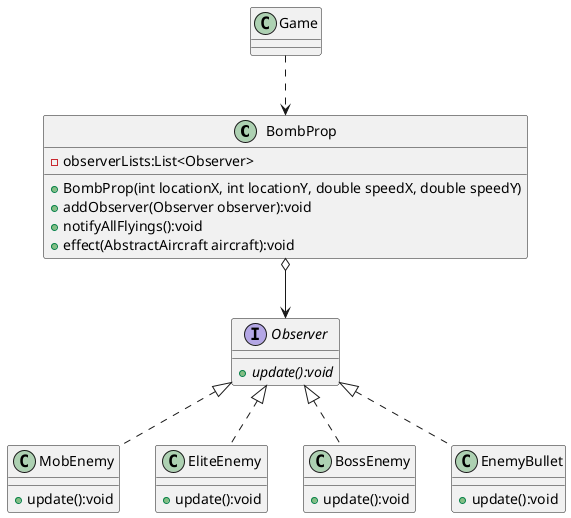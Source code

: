 @startuml
'https://plantuml.com/class-diagram

class BombProp{
    - observerLists:List<Observer>
    + BombProp(int locationX, int locationY, double speedX, double speedY)
    + addObserver(Observer observer):void
    + notifyAllFlyings():void
    + effect(AbstractAircraft aircraft):void
}

interface Observer{
    + {abstract} update():void
}

class MobEnemy{
    + update():void
}

class EliteEnemy{
    + update():void
}

class BossEnemy{
    + update():void
}

class EnemyBullet{
    + update():void
}

class Game {

}

Observer <|.. MobEnemy
Observer <|.. EliteEnemy
Observer <|.. BossEnemy
Observer <|.. EnemyBullet
BombProp o--> Observer
Game ..> BombProp

@enduml